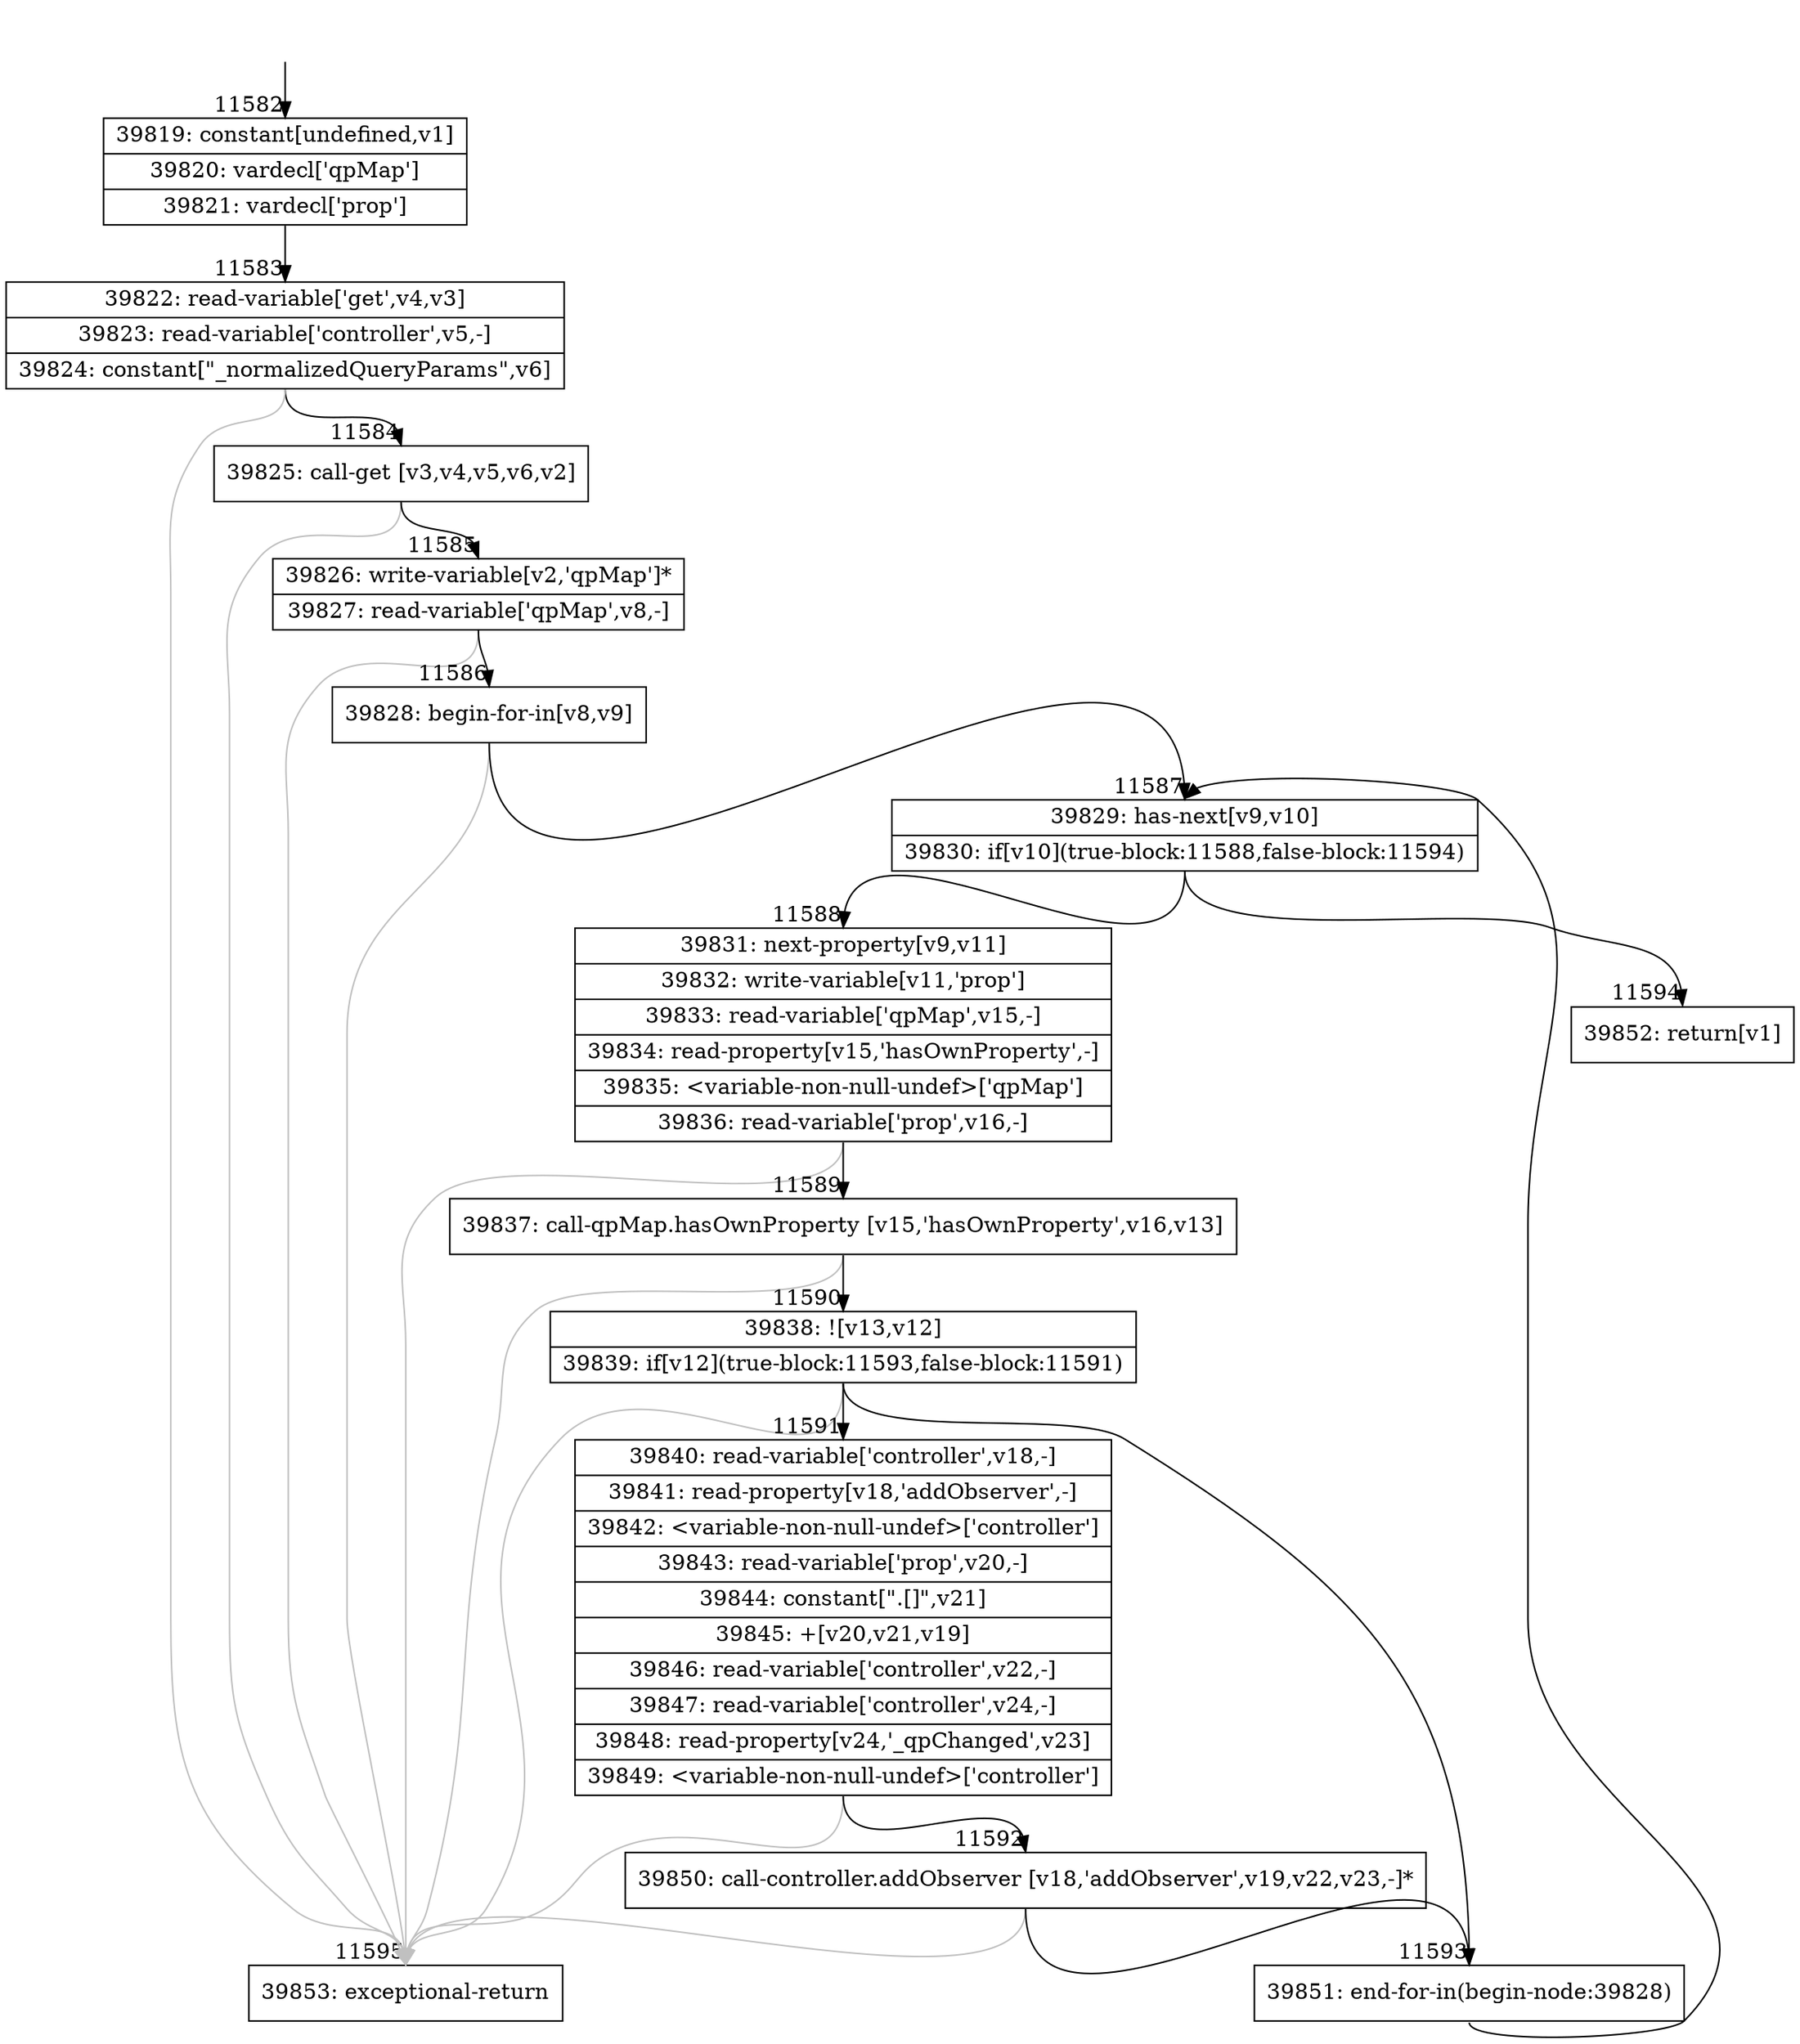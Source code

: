 digraph {
rankdir="TD"
BB_entry952[shape=none,label=""];
BB_entry952 -> BB11582 [tailport=s, headport=n, headlabel="    11582"]
BB11582 [shape=record label="{39819: constant[undefined,v1]|39820: vardecl['qpMap']|39821: vardecl['prop']}" ] 
BB11582 -> BB11583 [tailport=s, headport=n, headlabel="      11583"]
BB11583 [shape=record label="{39822: read-variable['get',v4,v3]|39823: read-variable['controller',v5,-]|39824: constant[\"_normalizedQueryParams\",v6]}" ] 
BB11583 -> BB11584 [tailport=s, headport=n, headlabel="      11584"]
BB11583 -> BB11595 [tailport=s, headport=n, color=gray, headlabel="      11595"]
BB11584 [shape=record label="{39825: call-get [v3,v4,v5,v6,v2]}" ] 
BB11584 -> BB11585 [tailport=s, headport=n, headlabel="      11585"]
BB11584 -> BB11595 [tailport=s, headport=n, color=gray]
BB11585 [shape=record label="{39826: write-variable[v2,'qpMap']*|39827: read-variable['qpMap',v8,-]}" ] 
BB11585 -> BB11586 [tailport=s, headport=n, headlabel="      11586"]
BB11585 -> BB11595 [tailport=s, headport=n, color=gray]
BB11586 [shape=record label="{39828: begin-for-in[v8,v9]}" ] 
BB11586 -> BB11587 [tailport=s, headport=n, headlabel="      11587"]
BB11586 -> BB11595 [tailport=s, headport=n, color=gray]
BB11587 [shape=record label="{39829: has-next[v9,v10]|39830: if[v10](true-block:11588,false-block:11594)}" ] 
BB11587 -> BB11588 [tailport=s, headport=n, headlabel="      11588"]
BB11587 -> BB11594 [tailport=s, headport=n, headlabel="      11594"]
BB11588 [shape=record label="{39831: next-property[v9,v11]|39832: write-variable[v11,'prop']|39833: read-variable['qpMap',v15,-]|39834: read-property[v15,'hasOwnProperty',-]|39835: \<variable-non-null-undef\>['qpMap']|39836: read-variable['prop',v16,-]}" ] 
BB11588 -> BB11589 [tailport=s, headport=n, headlabel="      11589"]
BB11588 -> BB11595 [tailport=s, headport=n, color=gray]
BB11589 [shape=record label="{39837: call-qpMap.hasOwnProperty [v15,'hasOwnProperty',v16,v13]}" ] 
BB11589 -> BB11590 [tailport=s, headport=n, headlabel="      11590"]
BB11589 -> BB11595 [tailport=s, headport=n, color=gray]
BB11590 [shape=record label="{39838: ![v13,v12]|39839: if[v12](true-block:11593,false-block:11591)}" ] 
BB11590 -> BB11593 [tailport=s, headport=n, headlabel="      11593"]
BB11590 -> BB11591 [tailport=s, headport=n, headlabel="      11591"]
BB11590 -> BB11595 [tailport=s, headport=n, color=gray]
BB11591 [shape=record label="{39840: read-variable['controller',v18,-]|39841: read-property[v18,'addObserver',-]|39842: \<variable-non-null-undef\>['controller']|39843: read-variable['prop',v20,-]|39844: constant[\".[]\",v21]|39845: +[v20,v21,v19]|39846: read-variable['controller',v22,-]|39847: read-variable['controller',v24,-]|39848: read-property[v24,'_qpChanged',v23]|39849: \<variable-non-null-undef\>['controller']}" ] 
BB11591 -> BB11592 [tailport=s, headport=n, headlabel="      11592"]
BB11591 -> BB11595 [tailport=s, headport=n, color=gray]
BB11592 [shape=record label="{39850: call-controller.addObserver [v18,'addObserver',v19,v22,v23,-]*}" ] 
BB11592 -> BB11593 [tailport=s, headport=n]
BB11592 -> BB11595 [tailport=s, headport=n, color=gray]
BB11593 [shape=record label="{39851: end-for-in(begin-node:39828)}" ] 
BB11593 -> BB11587 [tailport=s, headport=n]
BB11594 [shape=record label="{39852: return[v1]}" ] 
BB11595 [shape=record label="{39853: exceptional-return}" ] 
//#$~ 21132
}
